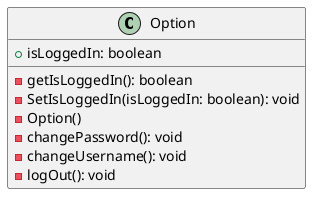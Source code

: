 @startuml
class Option{
    + isLoggedIn: boolean

    - getIsLoggedIn(): boolean
    - SetIsLoggedIn(isLoggedIn: boolean): void
    - Option()
    - changePassword(): void
    - changeUsername(): void
    - logOut(): void
}
@enduml